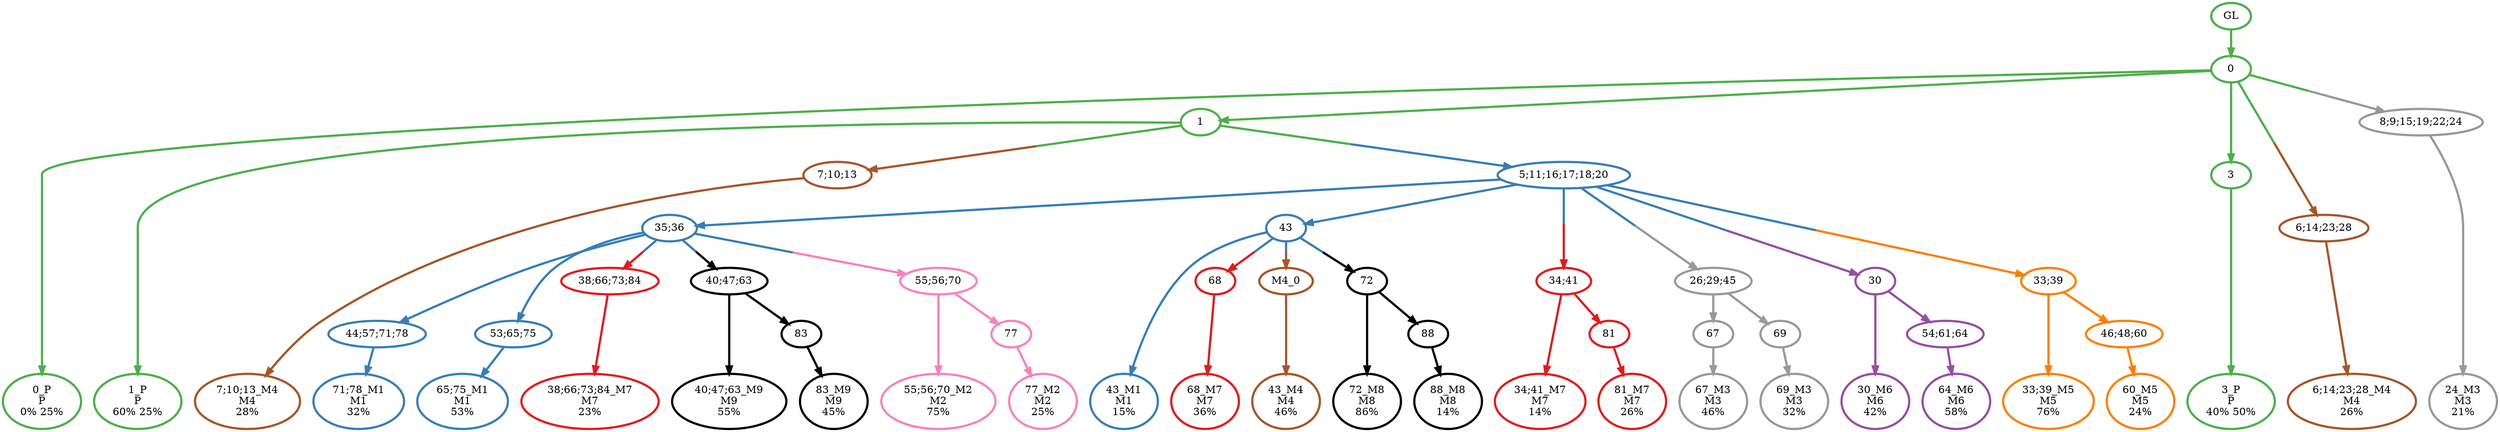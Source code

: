 digraph T {
	{
		rank=same
		53 [penwidth=3,colorscheme=set19,color=3,label="0_P\nP\n0% 25%"]
		51 [penwidth=3,colorscheme=set19,color=3,label="1_P\nP\n60% 25%"]
		49 [penwidth=3,colorscheme=set19,color=3,label="3_P\nP\n40% 50%"]
		46 [penwidth=3,colorscheme=set19,color=2,label="71;78_M1\nM1\n32%"]
		44 [penwidth=3,colorscheme=set19,color=2,label="65;75_M1\nM1\n53%"]
		42 [penwidth=3,colorscheme=set19,color=2,label="43_M1\nM1\n15%"]
		41 [penwidth=3,colorscheme=set19,color=8,label="55;56;70_M2\nM2\n75%"]
		39 [penwidth=3,colorscheme=set19,color=8,label="77_M2\nM2\n25%"]
		37 [penwidth=3,colorscheme=set19,color=9,label="67_M3\nM3\n46%"]
		35 [penwidth=3,colorscheme=set19,color=9,label="69_M3\nM3\n32%"]
		34 [penwidth=3,colorscheme=set19,color=9,label="24_M3\nM3\n21%"]
		33 [penwidth=3,colorscheme=set19,color=7,label="43_M4\nM4\n46%"]
		32 [penwidth=3,colorscheme=set19,color=7,label="7;10;13_M4\nM4\n28%"]
		31 [penwidth=3,colorscheme=set19,color=7,label="6;14;23;28_M4\nM4\n26%"]
		30 [penwidth=3,colorscheme=set19,color=5,label="33;39_M5\nM5\n76%"]
		28 [penwidth=3,colorscheme=set19,color=5,label="60_M5\nM5\n24%"]
		27 [penwidth=3,colorscheme=set19,color=4,label="30_M6\nM6\n42%"]
		25 [penwidth=3,colorscheme=set19,color=4,label="64_M6\nM6\n58%"]
		24 [penwidth=3,colorscheme=set19,color=1,label="34;41_M7\nM7\n14%"]
		22 [penwidth=3,colorscheme=set19,color=1,label="81_M7\nM7\n26%"]
		21 [penwidth=3,colorscheme=set19,color=1,label="38;66;73;84_M7\nM7\n23%"]
		20 [penwidth=3,colorscheme=set19,color=1,label="68_M7\nM7\n36%"]
		19 [penwidth=3,colorscheme=set19,color=10,label="72_M8\nM8\n86%"]
		17 [penwidth=3,colorscheme=set19,color=10,label="88_M8\nM8\n14%"]
		16 [penwidth=3,colorscheme=set19,color=21,label="40;47;63_M9\nM9\n55%"]
		14 [penwidth=3,colorscheme=set19,color=21,label="83_M9\nM9\n45%"]
	}
	55 [penwidth=3,colorscheme=set19,color=3,label="GL"]
	54 [penwidth=3,colorscheme=set19,color=3,label="0"]
	52 [penwidth=3,colorscheme=set19,color=3,label="1"]
	50 [penwidth=3,colorscheme=set19,color=3,label="3"]
	48 [penwidth=3,colorscheme=set19,color=2,label="35;36"]
	47 [penwidth=3,colorscheme=set19,color=2,label="44;57;71;78"]
	45 [penwidth=3,colorscheme=set19,color=2,label="53;65;75"]
	43 [penwidth=3,colorscheme=set19,color=2,label="43"]
	40 [penwidth=3,colorscheme=set19,color=8,label="77"]
	38 [penwidth=3,colorscheme=set19,color=9,label="67"]
	36 [penwidth=3,colorscheme=set19,color=9,label="69"]
	29 [penwidth=3,colorscheme=set19,color=5,label="46;48;60"]
	26 [penwidth=3,colorscheme=set19,color=4,label="54;61;64"]
	23 [penwidth=3,colorscheme=set19,color=1,label="81"]
	18 [penwidth=3,colorscheme=set19,color=10,label="88"]
	15 [penwidth=3,colorscheme=set19,color=21,label="83"]
	13 [penwidth=3,colorscheme=set19,color=1,label="68"]
	12 [penwidth=3,colorscheme=set19,color=1,label="38;66;73;84"]
	11 [penwidth=3,colorscheme=set19,color=7,label="M4_0"]
	10 [penwidth=3,colorscheme=set19,color=21,label="40;47;63"]
	9 [penwidth=3,colorscheme=set19,color=10,label="72"]
	8 [penwidth=3,colorscheme=set19,color=8,label="55;56;70"]
	7 [penwidth=3,colorscheme=set19,color=1,label="34;41"]
	6 [penwidth=3,colorscheme=set19,color=9,label="26;29;45"]
	5 [penwidth=3,colorscheme=set19,color=4,label="30"]
	4 [penwidth=3,colorscheme=set19,color=5,label="33;39"]
	3 [penwidth=3,colorscheme=set19,color=7,label="7;10;13"]
	2 [penwidth=3,colorscheme=set19,color=7,label="6;14;23;28"]
	1 [penwidth=3,colorscheme=set19,color=9,label="8;9;15;19;22;24"]
	0 [penwidth=3,colorscheme=set19,color=2,label="5;11;16;17;18;20"]
	55 -> 54 [penwidth=3,colorscheme=set19,color=3]
	54 -> 53 [penwidth=3,colorscheme=set19,color=3]
	54 -> 52 [penwidth=3,colorscheme=set19,color=3]
	54 -> 50 [penwidth=3,colorscheme=set19,color=3]
	54 -> 2 [penwidth=3,colorscheme=set19,color="3;0.5:7"]
	54 -> 1 [penwidth=3,colorscheme=set19,color="3;0.5:9"]
	52 -> 51 [penwidth=3,colorscheme=set19,color=3]
	52 -> 3 [penwidth=3,colorscheme=set19,color="3;0.5:7"]
	52 -> 0 [penwidth=3,colorscheme=set19,color="3;0.5:2"]
	50 -> 49 [penwidth=3,colorscheme=set19,color=3]
	48 -> 45 [penwidth=3,colorscheme=set19,color=2]
	48 -> 47 [penwidth=3,colorscheme=set19,color=2]
	48 -> 10 [penwidth=3,colorscheme=set19,color="2;0.5:21"]
	48 -> 12 [penwidth=3,colorscheme=set19,color="2;0.5:1"]
	48 -> 8 [penwidth=3,colorscheme=set19,color="2;0.5:8"]
	47 -> 46 [penwidth=3,colorscheme=set19,color=2]
	45 -> 44 [penwidth=3,colorscheme=set19,color=2]
	43 -> 42 [penwidth=3,colorscheme=set19,color=2]
	43 -> 11 [penwidth=3,colorscheme=set19,color="2;0.5:7"]
	43 -> 9 [penwidth=3,colorscheme=set19,color="2;0.5:10"]
	43 -> 13 [penwidth=3,colorscheme=set19,color="2;0.5:1"]
	40 -> 39 [penwidth=3,colorscheme=set19,color=8]
	38 -> 37 [penwidth=3,colorscheme=set19,color=9]
	36 -> 35 [penwidth=3,colorscheme=set19,color=9]
	29 -> 28 [penwidth=3,colorscheme=set19,color=5]
	26 -> 25 [penwidth=3,colorscheme=set19,color=4]
	23 -> 22 [penwidth=3,colorscheme=set19,color=1]
	18 -> 17 [penwidth=3,colorscheme=set19,color=10]
	15 -> 14 [penwidth=3,colorscheme=set19,color=21]
	13 -> 20 [penwidth=3,colorscheme=set19,color=1]
	12 -> 21 [penwidth=3,colorscheme=set19,color=1]
	11 -> 33 [penwidth=3,colorscheme=set19,color=7]
	10 -> 16 [penwidth=3,colorscheme=set19,color=21]
	10 -> 15 [penwidth=3,colorscheme=set19,color=21]
	9 -> 19 [penwidth=3,colorscheme=set19,color=10]
	9 -> 18 [penwidth=3,colorscheme=set19,color=10]
	8 -> 41 [penwidth=3,colorscheme=set19,color=8]
	8 -> 40 [penwidth=3,colorscheme=set19,color=8]
	7 -> 24 [penwidth=3,colorscheme=set19,color=1]
	7 -> 23 [penwidth=3,colorscheme=set19,color=1]
	6 -> 38 [penwidth=3,colorscheme=set19,color=9]
	6 -> 36 [penwidth=3,colorscheme=set19,color=9]
	5 -> 27 [penwidth=3,colorscheme=set19,color=4]
	5 -> 26 [penwidth=3,colorscheme=set19,color=4]
	4 -> 30 [penwidth=3,colorscheme=set19,color=5]
	4 -> 29 [penwidth=3,colorscheme=set19,color=5]
	3 -> 32 [penwidth=3,colorscheme=set19,color=7]
	2 -> 31 [penwidth=3,colorscheme=set19,color=7]
	1 -> 34 [penwidth=3,colorscheme=set19,color=9]
	0 -> 48 [penwidth=3,colorscheme=set19,color=2]
	0 -> 43 [penwidth=3,colorscheme=set19,color=2]
	0 -> 7 [penwidth=3,colorscheme=set19,color="2;0.5:1"]
	0 -> 5 [penwidth=3,colorscheme=set19,color="2;0.5:4"]
	0 -> 4 [penwidth=3,colorscheme=set19,color="2;0.5:5"]
	0 -> 6 [penwidth=3,colorscheme=set19,color="2;0.5:9"]
}
